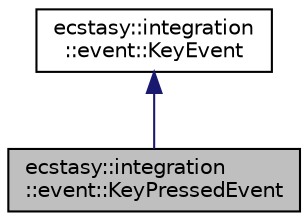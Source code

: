 digraph "ecstasy::integration::event::KeyPressedEvent"
{
 // LATEX_PDF_SIZE
  edge [fontname="Helvetica",fontsize="10",labelfontname="Helvetica",labelfontsize="10"];
  node [fontname="Helvetica",fontsize="10",shape=record];
  Node1 [label="ecstasy::integration\l::event::KeyPressedEvent",height=0.2,width=0.4,color="black", fillcolor="grey75", style="filled", fontcolor="black",tooltip="Event describing a key pressed."];
  Node2 -> Node1 [dir="back",color="midnightblue",fontsize="10",style="solid",fontname="Helvetica"];
  Node2 [label="ecstasy::integration\l::event::KeyEvent",height=0.2,width=0.4,color="black", fillcolor="white", style="filled",URL="$structecstasy_1_1integration_1_1event_1_1_key_event.html",tooltip="Event describing a key pressed or released."];
}
